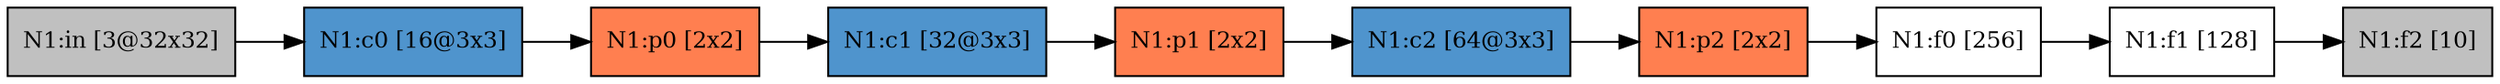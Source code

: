 digraph N1 {
rankdir=LR;
in [label="N1:in [3@32x32]",style=filled,fontsize=12, fillcolor=gray,shape=box]
c0 [label="N1:c0 [16@3x3]",style=filled,fontsize=12, fillcolor=steelblue3,shape=box]
p0 [label="N1:p0 [2x2]",style=filled,fontsize=12, fillcolor=coral,shape=box]
c1 [label="N1:c1 [32@3x3]",style=filled,fontsize=12, fillcolor=steelblue3,shape=box]
p1 [label="N1:p1 [2x2]",style=filled,fontsize=12, fillcolor=coral,shape=box]
c2 [label="N1:c2 [64@3x3]",style=filled,fontsize=12, fillcolor=steelblue3,shape=box]
p2 [label="N1:p2 [2x2]",style=filled,fontsize=12, fillcolor=coral,shape=box]
f1 [label="N1:f1 [128]",style=filled,fontsize=12, fillcolor=White,shape=box]
f2 [label="N1:f2 [10]",style=filled,fontsize=12, fillcolor=Gray,shape=box]
f0 [label="N1:f0 [256]",style=filled,fontsize=12, fillcolor=White,shape=box]
in->c0
c0->p0
p0->c1
c1->p1
p1->c2
c2->p2
p2->f0
f1->f2
f0->f1
}
